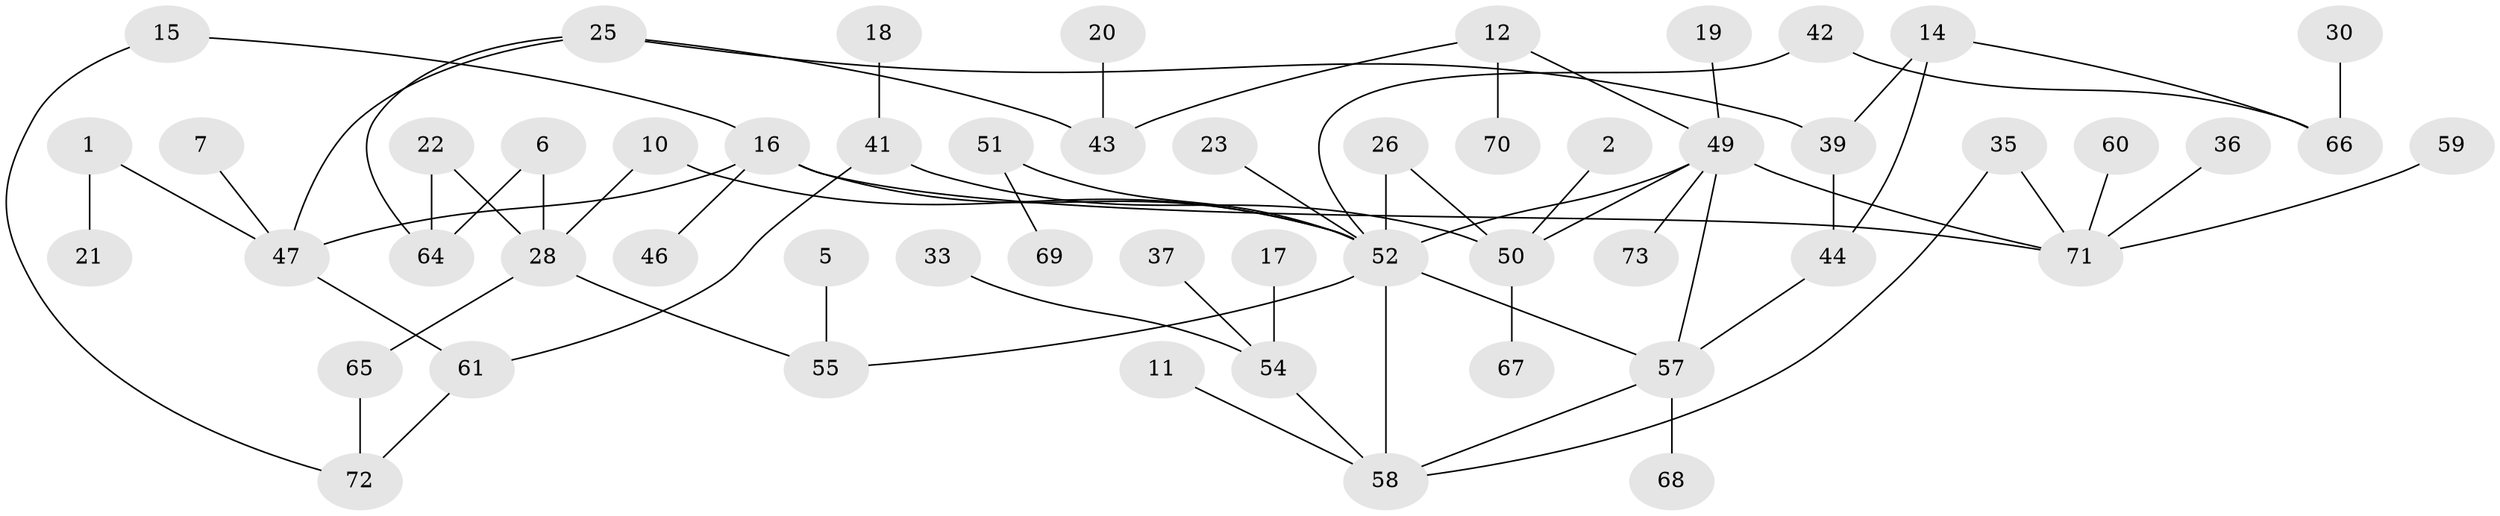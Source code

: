// original degree distribution, {3: 0.2, 2: 0.2827586206896552, 1: 0.2689655172413793, 0: 0.1310344827586207, 4: 0.0896551724137931, 5: 0.020689655172413793, 7: 0.006896551724137931}
// Generated by graph-tools (version 1.1) at 2025/49/03/09/25 03:49:08]
// undirected, 54 vertices, 68 edges
graph export_dot {
graph [start="1"]
  node [color=gray90,style=filled];
  1;
  2;
  5;
  6;
  7;
  10;
  11;
  12;
  14;
  15;
  16;
  17;
  18;
  19;
  20;
  21;
  22;
  23;
  25;
  26;
  28;
  30;
  33;
  35;
  36;
  37;
  39;
  41;
  42;
  43;
  44;
  46;
  47;
  49;
  50;
  51;
  52;
  54;
  55;
  57;
  58;
  59;
  60;
  61;
  64;
  65;
  66;
  67;
  68;
  69;
  70;
  71;
  72;
  73;
  1 -- 21 [weight=1.0];
  1 -- 47 [weight=1.0];
  2 -- 50 [weight=1.0];
  5 -- 55 [weight=1.0];
  6 -- 28 [weight=1.0];
  6 -- 64 [weight=1.0];
  7 -- 47 [weight=1.0];
  10 -- 28 [weight=1.0];
  10 -- 52 [weight=1.0];
  11 -- 58 [weight=1.0];
  12 -- 43 [weight=1.0];
  12 -- 49 [weight=1.0];
  12 -- 70 [weight=1.0];
  14 -- 39 [weight=1.0];
  14 -- 44 [weight=1.0];
  14 -- 66 [weight=1.0];
  15 -- 16 [weight=1.0];
  15 -- 72 [weight=1.0];
  16 -- 46 [weight=1.0];
  16 -- 47 [weight=1.0];
  16 -- 52 [weight=1.0];
  16 -- 71 [weight=1.0];
  17 -- 54 [weight=1.0];
  18 -- 41 [weight=1.0];
  19 -- 49 [weight=1.0];
  20 -- 43 [weight=1.0];
  22 -- 28 [weight=1.0];
  22 -- 64 [weight=1.0];
  23 -- 52 [weight=1.0];
  25 -- 39 [weight=1.0];
  25 -- 43 [weight=1.0];
  25 -- 47 [weight=1.0];
  25 -- 64 [weight=1.0];
  26 -- 50 [weight=1.0];
  26 -- 52 [weight=1.0];
  28 -- 55 [weight=1.0];
  28 -- 65 [weight=1.0];
  30 -- 66 [weight=1.0];
  33 -- 54 [weight=1.0];
  35 -- 58 [weight=1.0];
  35 -- 71 [weight=1.0];
  36 -- 71 [weight=1.0];
  37 -- 54 [weight=1.0];
  39 -- 44 [weight=1.0];
  41 -- 50 [weight=1.0];
  41 -- 61 [weight=1.0];
  42 -- 52 [weight=1.0];
  42 -- 66 [weight=1.0];
  44 -- 57 [weight=1.0];
  47 -- 61 [weight=1.0];
  49 -- 50 [weight=1.0];
  49 -- 52 [weight=1.0];
  49 -- 57 [weight=1.0];
  49 -- 71 [weight=1.0];
  49 -- 73 [weight=1.0];
  50 -- 67 [weight=1.0];
  51 -- 52 [weight=1.0];
  51 -- 69 [weight=1.0];
  52 -- 55 [weight=1.0];
  52 -- 57 [weight=1.0];
  52 -- 58 [weight=2.0];
  54 -- 58 [weight=1.0];
  57 -- 58 [weight=1.0];
  57 -- 68 [weight=1.0];
  59 -- 71 [weight=1.0];
  60 -- 71 [weight=1.0];
  61 -- 72 [weight=1.0];
  65 -- 72 [weight=1.0];
}
